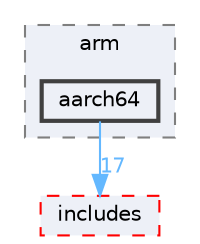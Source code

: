 digraph "/Users/jonathan/Works/Tools/Triton/src/libtriton/arch/arm/aarch64"
{
 // LATEX_PDF_SIZE
  bgcolor="transparent";
  edge [fontname=Helvetica,fontsize=10,labelfontname=Helvetica,labelfontsize=10];
  node [fontname=Helvetica,fontsize=10,shape=box,height=0.2,width=0.4];
  compound=true
  subgraph clusterdir_439cda7f049d528368ef6403baea4d5e {
    graph [ bgcolor="#edf0f7", pencolor="grey50", label="arm", fontname=Helvetica,fontsize=10 style="filled,dashed", URL="dir_439cda7f049d528368ef6403baea4d5e.html",tooltip=""]
  dir_81dab2f32f957d3bafa73538a9c5dee7 [label="aarch64", fillcolor="#edf0f7", color="grey25", style="filled,bold", URL="dir_81dab2f32f957d3bafa73538a9c5dee7.html",tooltip=""];
  }
  dir_f9d272ec16541780a187e9fc1e6dde2e [label="includes", fillcolor="#edf0f7", color="red", style="filled,dashed", URL="dir_f9d272ec16541780a187e9fc1e6dde2e.html",tooltip=""];
  dir_81dab2f32f957d3bafa73538a9c5dee7->dir_f9d272ec16541780a187e9fc1e6dde2e [headlabel="17", labeldistance=1.5 headhref="dir_000000_000011.html" color="steelblue1" fontcolor="steelblue1"];
}
